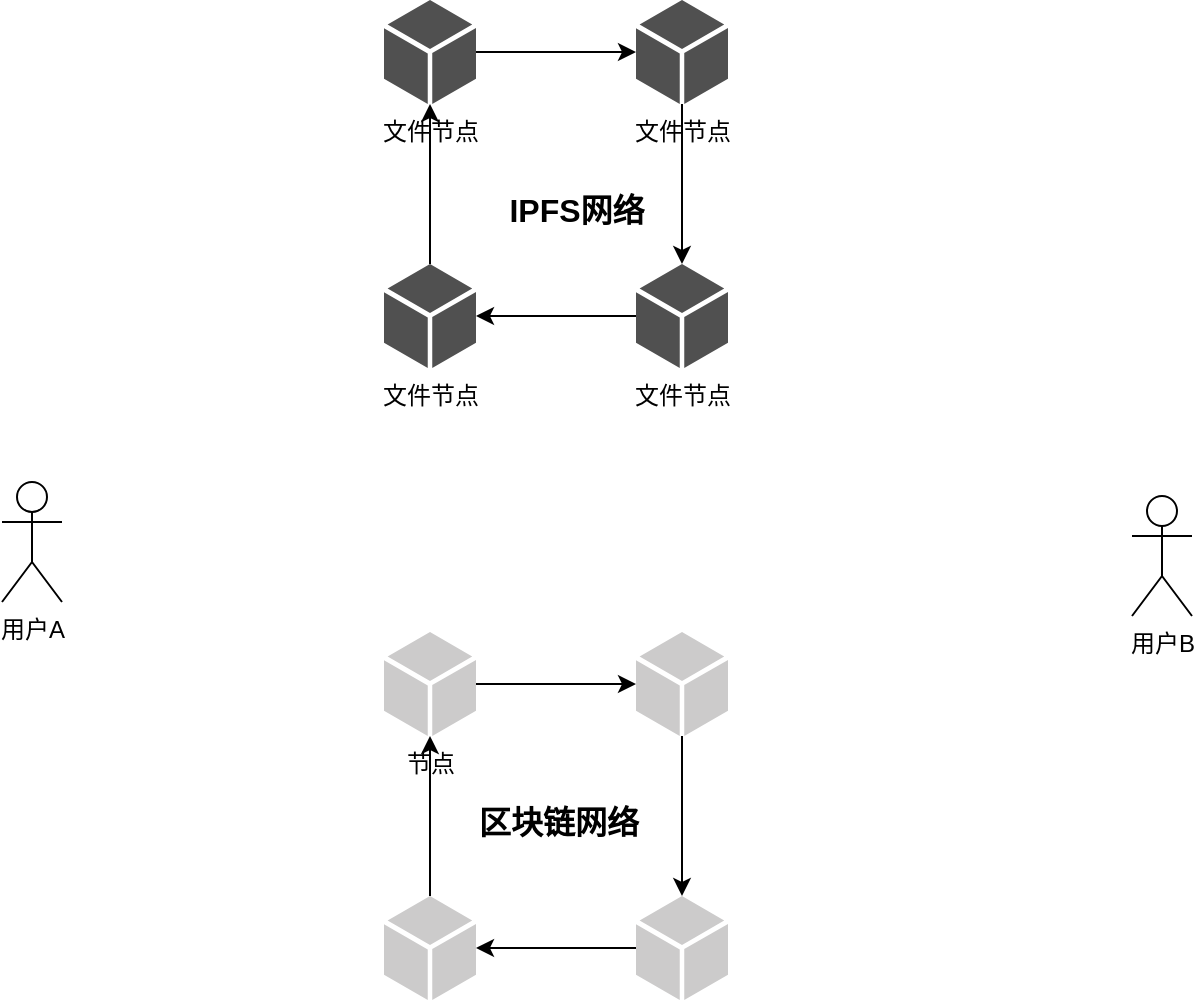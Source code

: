 <mxfile version="24.7.6">
  <diagram name="Page-1" id="s_Dl9qrYyo9qW8SoNdO6">
    <mxGraphModel dx="794" dy="451" grid="1" gridSize="10" guides="1" tooltips="1" connect="1" arrows="1" fold="1" page="1" pageScale="1" pageWidth="850" pageHeight="1100" math="0" shadow="0">
      <root>
        <mxCell id="0" />
        <mxCell id="1" parent="0" />
        <mxCell id="9xFjlU9iyD7qqbfQ3KTe-1" value="用户A" style="shape=umlActor;verticalLabelPosition=bottom;verticalAlign=top;html=1;outlineConnect=0;" vertex="1" parent="1">
          <mxGeometry x="122" y="325" width="30" height="60" as="geometry" />
        </mxCell>
        <mxCell id="9xFjlU9iyD7qqbfQ3KTe-2" value="用户B" style="shape=umlActor;verticalLabelPosition=bottom;verticalAlign=top;html=1;outlineConnect=0;" vertex="1" parent="1">
          <mxGeometry x="687" y="332" width="30" height="60" as="geometry" />
        </mxCell>
        <mxCell id="9xFjlU9iyD7qqbfQ3KTe-5" value="" style="edgeStyle=orthogonalEdgeStyle;rounded=0;orthogonalLoop=1;jettySize=auto;html=1;" edge="1" parent="1" source="9xFjlU9iyD7qqbfQ3KTe-3" target="9xFjlU9iyD7qqbfQ3KTe-4">
          <mxGeometry relative="1" as="geometry" />
        </mxCell>
        <mxCell id="9xFjlU9iyD7qqbfQ3KTe-3" value="文件节点" style="sketch=0;pointerEvents=1;shadow=0;dashed=0;html=1;strokeColor=none;fillColor=#505050;labelPosition=center;verticalLabelPosition=bottom;verticalAlign=top;outlineConnect=0;align=center;shape=mxgraph.office.concepts.node_generic;" vertex="1" parent="1">
          <mxGeometry x="313" y="84" width="46" height="52" as="geometry" />
        </mxCell>
        <mxCell id="9xFjlU9iyD7qqbfQ3KTe-7" value="" style="edgeStyle=orthogonalEdgeStyle;rounded=0;orthogonalLoop=1;jettySize=auto;html=1;" edge="1" parent="1" source="9xFjlU9iyD7qqbfQ3KTe-4" target="9xFjlU9iyD7qqbfQ3KTe-6">
          <mxGeometry relative="1" as="geometry" />
        </mxCell>
        <mxCell id="9xFjlU9iyD7qqbfQ3KTe-4" value="文件节点" style="sketch=0;pointerEvents=1;shadow=0;dashed=0;html=1;strokeColor=none;fillColor=#505050;labelPosition=center;verticalLabelPosition=bottom;verticalAlign=top;outlineConnect=0;align=center;shape=mxgraph.office.concepts.node_generic;" vertex="1" parent="1">
          <mxGeometry x="439" y="84" width="46" height="52" as="geometry" />
        </mxCell>
        <mxCell id="9xFjlU9iyD7qqbfQ3KTe-9" value="" style="edgeStyle=orthogonalEdgeStyle;rounded=0;orthogonalLoop=1;jettySize=auto;html=1;" edge="1" parent="1" source="9xFjlU9iyD7qqbfQ3KTe-6" target="9xFjlU9iyD7qqbfQ3KTe-8">
          <mxGeometry relative="1" as="geometry" />
        </mxCell>
        <mxCell id="9xFjlU9iyD7qqbfQ3KTe-6" value="文件节点" style="sketch=0;pointerEvents=1;shadow=0;dashed=0;html=1;strokeColor=none;fillColor=#505050;labelPosition=center;verticalLabelPosition=bottom;verticalAlign=top;outlineConnect=0;align=center;shape=mxgraph.office.concepts.node_generic;" vertex="1" parent="1">
          <mxGeometry x="439" y="216" width="46" height="52" as="geometry" />
        </mxCell>
        <mxCell id="9xFjlU9iyD7qqbfQ3KTe-10" value="" style="edgeStyle=orthogonalEdgeStyle;rounded=0;orthogonalLoop=1;jettySize=auto;html=1;" edge="1" parent="1" source="9xFjlU9iyD7qqbfQ3KTe-8" target="9xFjlU9iyD7qqbfQ3KTe-3">
          <mxGeometry relative="1" as="geometry" />
        </mxCell>
        <mxCell id="9xFjlU9iyD7qqbfQ3KTe-8" value="文件节点" style="sketch=0;pointerEvents=1;shadow=0;dashed=0;html=1;strokeColor=none;fillColor=#505050;labelPosition=center;verticalLabelPosition=bottom;verticalAlign=top;outlineConnect=0;align=center;shape=mxgraph.office.concepts.node_generic;" vertex="1" parent="1">
          <mxGeometry x="313" y="216" width="46" height="52" as="geometry" />
        </mxCell>
        <mxCell id="9xFjlU9iyD7qqbfQ3KTe-11" value="IPFS网络" style="text;html=1;align=center;verticalAlign=middle;resizable=0;points=[];autosize=1;strokeColor=none;fillColor=none;fontStyle=1;fontSize=16;" vertex="1" parent="1">
          <mxGeometry x="359" y="174" width="100" height="30" as="geometry" />
        </mxCell>
        <mxCell id="9xFjlU9iyD7qqbfQ3KTe-15" value="" style="edgeStyle=orthogonalEdgeStyle;rounded=0;orthogonalLoop=1;jettySize=auto;html=1;" edge="1" parent="1" source="9xFjlU9iyD7qqbfQ3KTe-13" target="9xFjlU9iyD7qqbfQ3KTe-14">
          <mxGeometry relative="1" as="geometry" />
        </mxCell>
        <mxCell id="9xFjlU9iyD7qqbfQ3KTe-13" value="节点" style="sketch=0;pointerEvents=1;shadow=0;dashed=0;html=1;strokeColor=none;labelPosition=center;verticalLabelPosition=bottom;verticalAlign=top;outlineConnect=0;align=center;shape=mxgraph.office.concepts.node_generic;fillColor=#CCCBCB;" vertex="1" parent="1">
          <mxGeometry x="313" y="400" width="46" height="52" as="geometry" />
        </mxCell>
        <mxCell id="9xFjlU9iyD7qqbfQ3KTe-17" value="" style="edgeStyle=orthogonalEdgeStyle;rounded=0;orthogonalLoop=1;jettySize=auto;html=1;" edge="1" parent="1" source="9xFjlU9iyD7qqbfQ3KTe-14" target="9xFjlU9iyD7qqbfQ3KTe-16">
          <mxGeometry relative="1" as="geometry" />
        </mxCell>
        <mxCell id="9xFjlU9iyD7qqbfQ3KTe-14" value="" style="sketch=0;pointerEvents=1;shadow=0;dashed=0;html=1;strokeColor=none;labelPosition=center;verticalLabelPosition=bottom;verticalAlign=top;outlineConnect=0;align=center;shape=mxgraph.office.concepts.node_generic;fillColor=#CCCBCB;" vertex="1" parent="1">
          <mxGeometry x="439" y="400" width="46" height="52" as="geometry" />
        </mxCell>
        <mxCell id="9xFjlU9iyD7qqbfQ3KTe-19" value="" style="edgeStyle=orthogonalEdgeStyle;rounded=0;orthogonalLoop=1;jettySize=auto;html=1;" edge="1" parent="1" source="9xFjlU9iyD7qqbfQ3KTe-16" target="9xFjlU9iyD7qqbfQ3KTe-18">
          <mxGeometry relative="1" as="geometry" />
        </mxCell>
        <mxCell id="9xFjlU9iyD7qqbfQ3KTe-16" value="" style="sketch=0;pointerEvents=1;shadow=0;dashed=0;html=1;strokeColor=none;labelPosition=center;verticalLabelPosition=bottom;verticalAlign=top;outlineConnect=0;align=center;shape=mxgraph.office.concepts.node_generic;fillColor=#CCCBCB;" vertex="1" parent="1">
          <mxGeometry x="439" y="532" width="46" height="52" as="geometry" />
        </mxCell>
        <mxCell id="9xFjlU9iyD7qqbfQ3KTe-21" value="" style="edgeStyle=orthogonalEdgeStyle;rounded=0;orthogonalLoop=1;jettySize=auto;html=1;" edge="1" parent="1" source="9xFjlU9iyD7qqbfQ3KTe-18" target="9xFjlU9iyD7qqbfQ3KTe-13">
          <mxGeometry relative="1" as="geometry" />
        </mxCell>
        <mxCell id="9xFjlU9iyD7qqbfQ3KTe-18" value="" style="sketch=0;pointerEvents=1;shadow=0;dashed=0;html=1;strokeColor=none;labelPosition=center;verticalLabelPosition=bottom;verticalAlign=top;outlineConnect=0;align=center;shape=mxgraph.office.concepts.node_generic;fillColor=#CCCBCB;" vertex="1" parent="1">
          <mxGeometry x="313" y="532" width="46" height="52" as="geometry" />
        </mxCell>
        <mxCell id="9xFjlU9iyD7qqbfQ3KTe-22" value="区块链网络" style="text;html=1;align=center;verticalAlign=middle;resizable=0;points=[];autosize=1;strokeColor=none;fillColor=none;fontStyle=1;fontSize=16;" vertex="1" parent="1">
          <mxGeometry x="345" y="480" width="110" height="30" as="geometry" />
        </mxCell>
      </root>
    </mxGraphModel>
  </diagram>
</mxfile>
